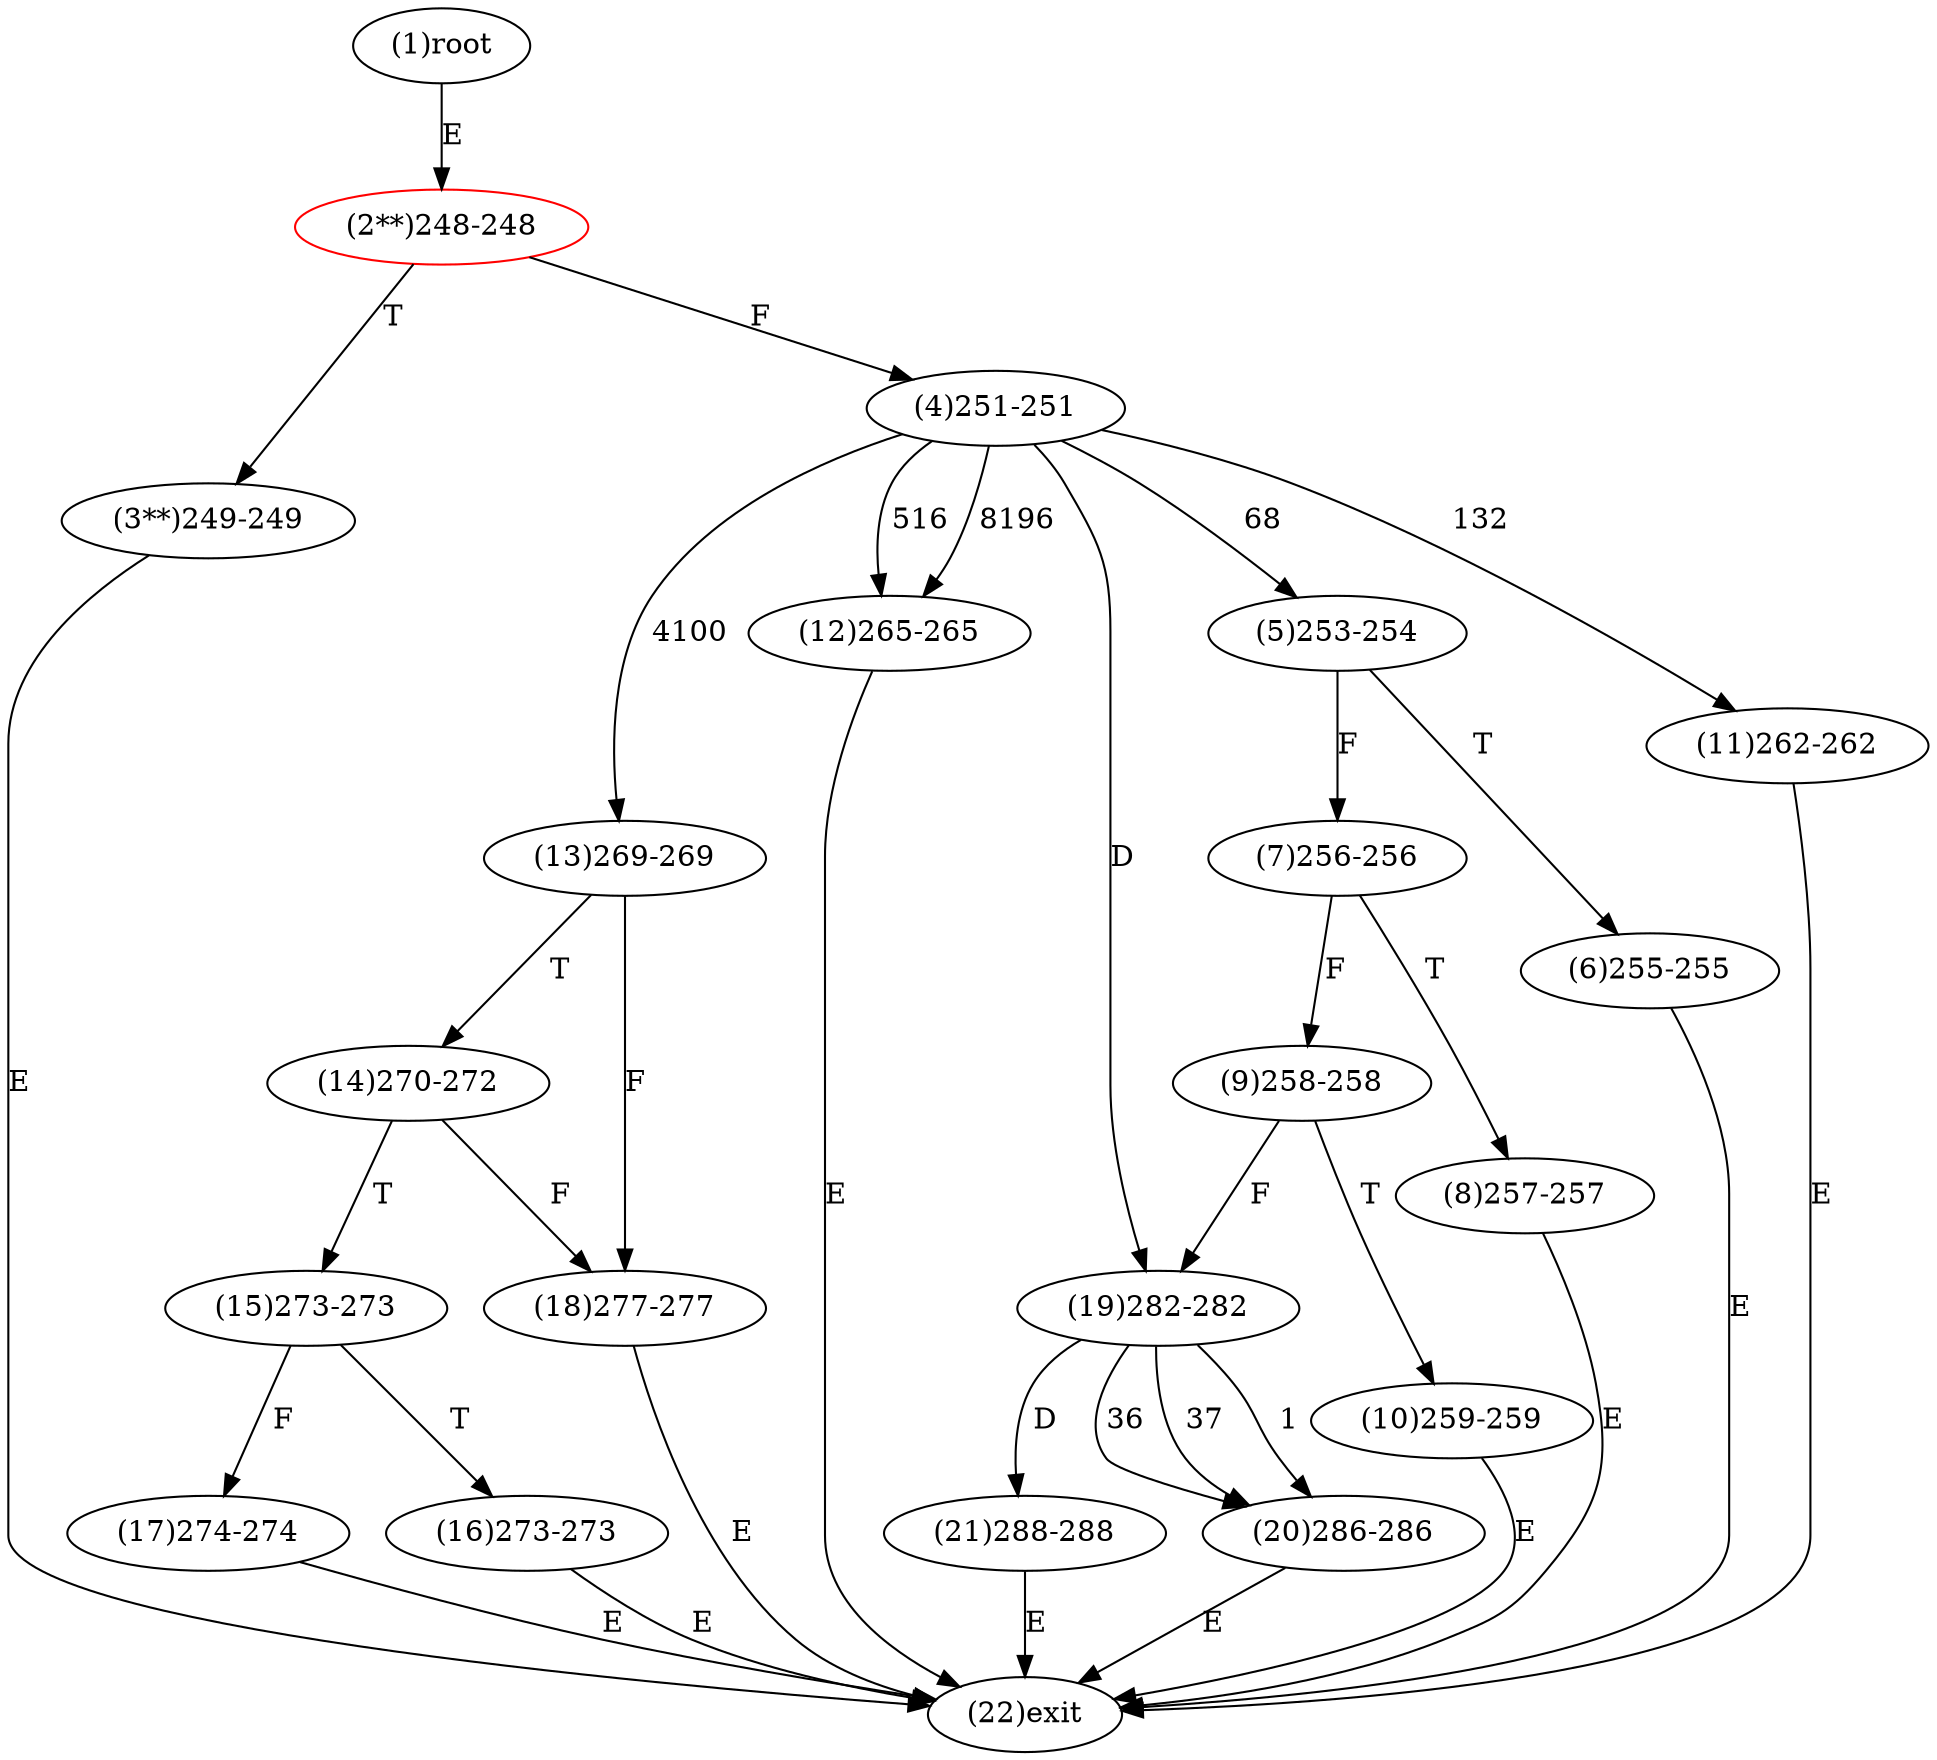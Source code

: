 digraph "" { 
1[ label="(1)root"];
2[ label="(2**)248-248",color=red];
3[ label="(3**)249-249"];
4[ label="(4)251-251"];
5[ label="(5)253-254"];
6[ label="(6)255-255"];
7[ label="(7)256-256"];
8[ label="(8)257-257"];
9[ label="(9)258-258"];
10[ label="(10)259-259"];
11[ label="(11)262-262"];
12[ label="(12)265-265"];
13[ label="(13)269-269"];
14[ label="(14)270-272"];
15[ label="(15)273-273"];
17[ label="(17)274-274"];
16[ label="(16)273-273"];
19[ label="(19)282-282"];
18[ label="(18)277-277"];
21[ label="(21)288-288"];
20[ label="(20)286-286"];
22[ label="(22)exit"];
1->2[ label="E"];
2->4[ label="F"];
2->3[ label="T"];
3->22[ label="E"];
4->5[ label="68"];
4->11[ label="132"];
4->12[ label="516"];
4->13[ label="4100"];
4->12[ label="8196"];
4->19[ label="D"];
5->7[ label="F"];
5->6[ label="T"];
6->22[ label="E"];
7->9[ label="F"];
7->8[ label="T"];
8->22[ label="E"];
9->19[ label="F"];
9->10[ label="T"];
10->22[ label="E"];
11->22[ label="E"];
12->22[ label="E"];
13->18[ label="F"];
13->14[ label="T"];
14->18[ label="F"];
14->15[ label="T"];
15->17[ label="F"];
15->16[ label="T"];
16->22[ label="E"];
17->22[ label="E"];
18->22[ label="E"];
19->20[ label="1"];
19->20[ label="36"];
19->20[ label="37"];
19->21[ label="D"];
20->22[ label="E"];
21->22[ label="E"];
}